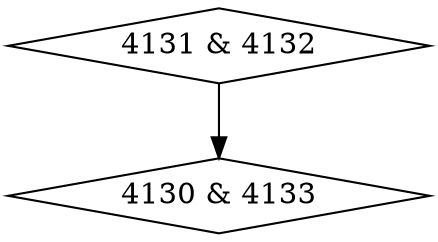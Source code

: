 digraph {
0 [label = "4130 & 4133", shape = diamond];
1 [label = "4131 & 4132", shape = diamond];
1->0;
}
